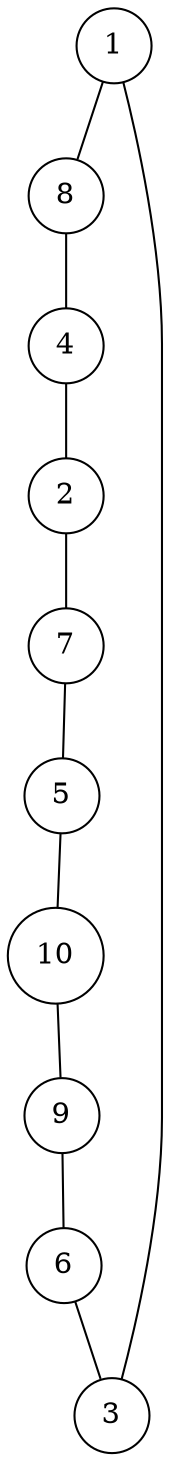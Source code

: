 graph random588890 {
	node [shape=circle fillcolor=white]
	1 [ pos = "3.341277,1.654874!"]
	2 [ pos = "5.000000,3.712337!"]
	3 [ pos = "2.135778,0.392100!"]
	4 [ pos = "4.655532,1.107135!"]
	5 [ pos = "1.968688,2.598157!"]
	6 [ pos = "1.172795,0.288376!"]
	7 [ pos = "2.887508,2.339326!"]
	8 [ pos = "4.129378,1.519793!"]
	9 [ pos = "1.064461,1.095802!"]
	10 [ pos = "1.455065,1.193220!"]

	1 -- 8
	2 -- 7
	3 -- 1
	4 -- 2
	5 -- 10
	6 -- 3
	7 -- 5
	8 -- 4
	9 -- 6
	10 -- 9
}